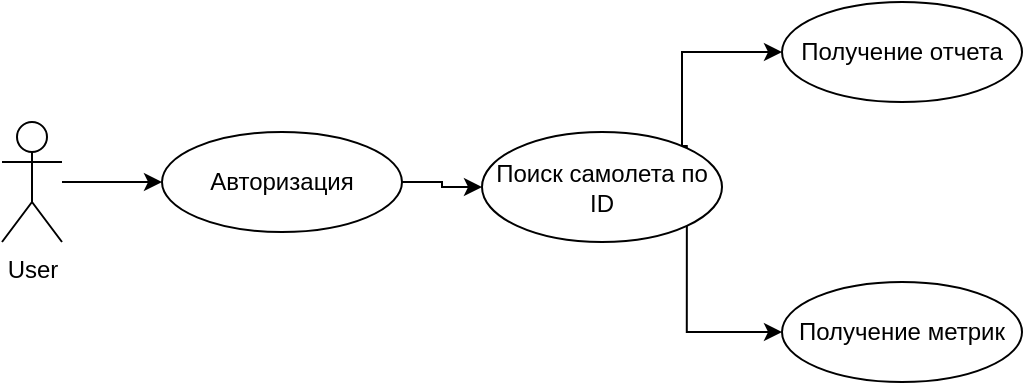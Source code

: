 <mxfile version="22.0.4" type="device">
  <diagram name="Страница — 1" id="G4s3sH0X6-wF7HITFroM">
    <mxGraphModel dx="988" dy="614" grid="1" gridSize="10" guides="1" tooltips="1" connect="1" arrows="1" fold="1" page="1" pageScale="1" pageWidth="827" pageHeight="1169" math="0" shadow="0">
      <root>
        <mxCell id="0" />
        <mxCell id="1" parent="0" />
        <mxCell id="WYWA0Hb8qkJH06igUzf3-1" value="User" style="shape=umlActor;verticalLabelPosition=bottom;verticalAlign=top;html=1;outlineConnect=0;" vertex="1" parent="1">
          <mxGeometry x="250" y="230" width="30" height="60" as="geometry" />
        </mxCell>
        <mxCell id="WYWA0Hb8qkJH06igUzf3-7" style="edgeStyle=orthogonalEdgeStyle;rounded=0;orthogonalLoop=1;jettySize=auto;html=1;exitX=1;exitY=0.5;exitDx=0;exitDy=0;entryX=0;entryY=0.5;entryDx=0;entryDy=0;" edge="1" parent="1" source="WYWA0Hb8qkJH06igUzf3-2" target="WYWA0Hb8qkJH06igUzf3-3">
          <mxGeometry relative="1" as="geometry" />
        </mxCell>
        <mxCell id="WYWA0Hb8qkJH06igUzf3-2" value="Авторизация" style="ellipse;whiteSpace=wrap;html=1;" vertex="1" parent="1">
          <mxGeometry x="330" y="235" width="120" height="50" as="geometry" />
        </mxCell>
        <mxCell id="WYWA0Hb8qkJH06igUzf3-8" style="edgeStyle=orthogonalEdgeStyle;rounded=0;orthogonalLoop=1;jettySize=auto;html=1;exitX=1;exitY=1;exitDx=0;exitDy=0;" edge="1" parent="1" source="WYWA0Hb8qkJH06igUzf3-3" target="WYWA0Hb8qkJH06igUzf3-5">
          <mxGeometry relative="1" as="geometry">
            <Array as="points">
              <mxPoint x="592" y="335" />
            </Array>
          </mxGeometry>
        </mxCell>
        <mxCell id="WYWA0Hb8qkJH06igUzf3-9" style="edgeStyle=orthogonalEdgeStyle;rounded=0;orthogonalLoop=1;jettySize=auto;html=1;exitX=1;exitY=0;exitDx=0;exitDy=0;entryX=0;entryY=0.5;entryDx=0;entryDy=0;" edge="1" parent="1" source="WYWA0Hb8qkJH06igUzf3-3" target="WYWA0Hb8qkJH06igUzf3-4">
          <mxGeometry relative="1" as="geometry">
            <Array as="points">
              <mxPoint x="590" y="242" />
              <mxPoint x="590" y="195" />
            </Array>
          </mxGeometry>
        </mxCell>
        <mxCell id="WYWA0Hb8qkJH06igUzf3-3" value="Поиск самолета по ID" style="ellipse;whiteSpace=wrap;html=1;" vertex="1" parent="1">
          <mxGeometry x="490" y="235" width="120" height="55" as="geometry" />
        </mxCell>
        <mxCell id="WYWA0Hb8qkJH06igUzf3-4" value="Получение отчета" style="ellipse;whiteSpace=wrap;html=1;" vertex="1" parent="1">
          <mxGeometry x="640" y="170" width="120" height="50" as="geometry" />
        </mxCell>
        <mxCell id="WYWA0Hb8qkJH06igUzf3-5" value="Получение метрик" style="ellipse;whiteSpace=wrap;html=1;" vertex="1" parent="1">
          <mxGeometry x="640" y="310" width="120" height="50" as="geometry" />
        </mxCell>
        <mxCell id="WYWA0Hb8qkJH06igUzf3-6" value="" style="endArrow=classic;html=1;rounded=0;entryX=0;entryY=0.5;entryDx=0;entryDy=0;" edge="1" parent="1" source="WYWA0Hb8qkJH06igUzf3-1" target="WYWA0Hb8qkJH06igUzf3-2">
          <mxGeometry width="50" height="50" relative="1" as="geometry">
            <mxPoint x="390" y="340" as="sourcePoint" />
            <mxPoint x="440" y="290" as="targetPoint" />
          </mxGeometry>
        </mxCell>
      </root>
    </mxGraphModel>
  </diagram>
</mxfile>
